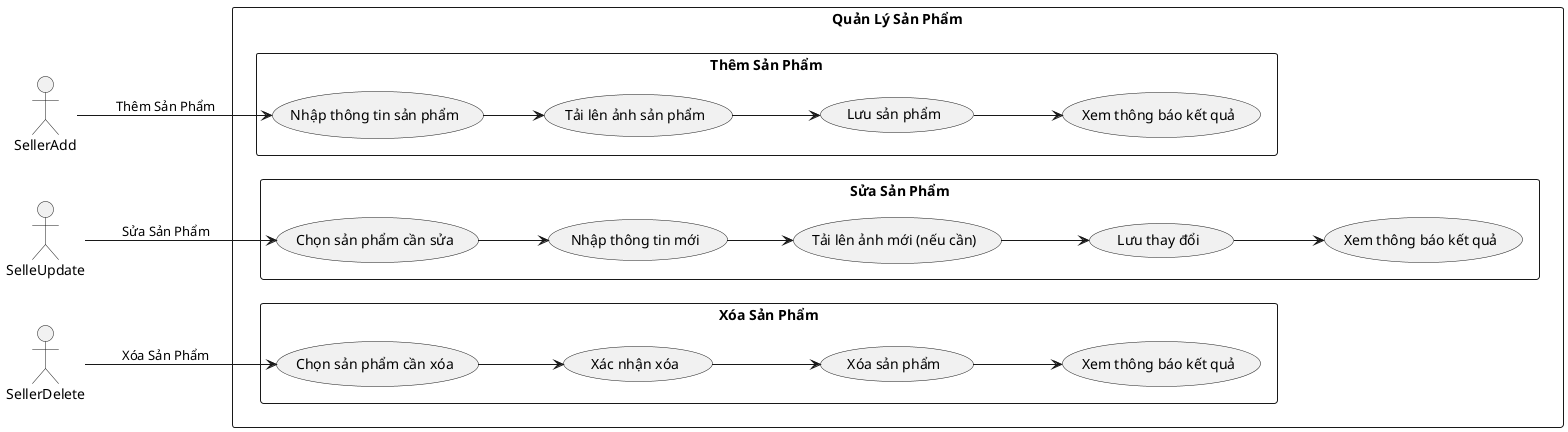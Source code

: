 ﻿@startuml
'!define RECTANGLE class
'left to right direction
'
'actor "User" as userRegister
'actor "User" as Login
'actor "User" as ChangePassword
'
'
'' Phần Đăng ký
'rectangle "Đăng ký" as RegisterSystem {
'    usecase "Đăng ký tài khoản" as registerAccount
'    usecase "Kiểm tra tài khoản trùng lặp" as checkDuplicateAccount <<include>>
'    usecase "Mã hóa mật khẩu" as encryptPassword <<include>>
'
'    userRegister --> registerAccount
'    registerAccount -[#blue]-> checkDuplicateAccount : <<include>>
'    registerAccount -[#blue]-> encryptPassword : <<include>>
'}
''Phần Đăng nhập
'rectangle "Đăng nhập" as LoginSystem {
'    usecase "Đăng nhập vào hệ thống" as loginAccount
'    usecase "Xác thực tài khoản" as authenticateAccount <<include>>
'    usecase "Tạo JWT Token" as generateJWT <<include>>
'
'    Login --> loginAccount
'    loginAccount -[#blue]-> authenticateAccount : <<include>>
'    authenticateAccount -[#blue]-> generateJWT : <<include>>
'}
'
'' Phần Đổi mật khẩu
'rectangle "Đổi mật khẩu" as ChangePasswordSystem {
'    usecase "Đổi mật khẩu người dùng" as changeUserPassword
'    usecase "Xác thực người dùng" as authenticateForPasswordChange <<extend>>
'    usecase "Gửi OTP qua Email" as sendOtpForPasswordChange <<include>>
'    usecase "Xác minh OTP" as verifyOtp <<include>>
'    usecase "Mã hóa mật khẩu mới" as encryptNewPassword <<include>>
'
'    ChangePassword --> changeUserPassword
'    changeUserPassword -[#orange]-> authenticateForPasswordChange : <<extend>>
'    authenticateForPasswordChange -[#blue]-> sendOtpForPasswordChange : <<include>>
'    authenticateForPasswordChange -[#blue]-> verifyOtp : <<include>>
'    changeUserPassword -[#blue]-> encryptNewPassword : <<include>>
'}

'InfoUser

'!define RECTANGLE class
'left to right direction
'
'actor "User" as useraddInformation
'actor "User" as updateInfor
'
''Phần Thêm thông tin người dùng
'rectangle "Thêm thông tin người dùng" as AddInfoSystem {
'    usecase "Thêm thông tin" as addInformation
'    usecase "Kiểm tra tồn tại thông tin" as checkInformationExists <<include>>
'
'    useraddInformation --> addInformation
'    addInformation -[#blue]-> checkInformationExists : <<include>>
'}
'
'
'' Phần Cập nhật thông tin người dùng
'rectangle "Cập nhật thông tin người dùng" as UpdateInfoSystem {
'    usecase "Cập nhật thông tin" as updateInformation
'    usecase "Kiểm tra thông tin tồn tại" as verifyInformationExists <<include>>
'    usecase "Thực hiện cập nhật" as executeUpdate <<include>>
'
'    updateInfor --> updateInformation
'    updateInformation -[#blue]-> verifyInformationExists : <<include>>
'    updateInformation -[#blue]-> executeUpdate : <<include>>
'}

'Product


actor SellerAdd
actor SelleUpdate
actor SellerDelete
left to right direction
rectangle "Quản Lý Sản Phẩm" {
    rectangle "Thêm Sản Phẩm" {

        usecase "Nhập thông tin sản phẩm" as UC1_1
        usecase "Tải lên ảnh sản phẩm" as UC1_2
        usecase "Lưu sản phẩm" as UC1_3
        usecase "Xem thông báo kết quả" as UC1_4

        UC1_1 --> UC1_2
        UC1_2 --> UC1_3
        UC1_3 --> UC1_4
    }

    rectangle "Sửa Sản Phẩm" {
        usecase "Chọn sản phẩm cần sửa" as UC2_1
        usecase "Nhập thông tin mới" as UC2_2
        usecase "Tải lên ảnh mới (nếu cần)" as UC2_3
        usecase "Lưu thay đổi" as UC2_4
        usecase "Xem thông báo kết quả" as UC2_5

        UC2_1 --> UC2_2
        UC2_2 --> UC2_3
        UC2_3 --> UC2_4
        UC2_4 --> UC2_5
    }

    rectangle "Xóa Sản Phẩm" {
        usecase "Chọn sản phẩm cần xóa" as UC3_1
        usecase "Xác nhận xóa" as UC3_2
        usecase "Xóa sản phẩm" as UC3_3
        usecase "Xem thông báo kết quả" as UC3_4

        UC3_1 --> UC3_2
        UC3_2 --> UC3_3
        UC3_3 --> UC3_4
    }

' Sắp xếp các use case thẳng hàng
'    UC1_4 .> UC2_1 : <<include>>
'    UC2_5 .> UC3_1 : <<include>>
'    UC3_4 .> UC1_1 : <<include>>
}

SellerAdd --> UC1_1 : Thêm Sản Phẩm
SelleUpdate --> UC2_1 : Sửa Sản Phẩm
SellerDelete --> UC3_1 : Xóa Sản Phẩm
@enduml